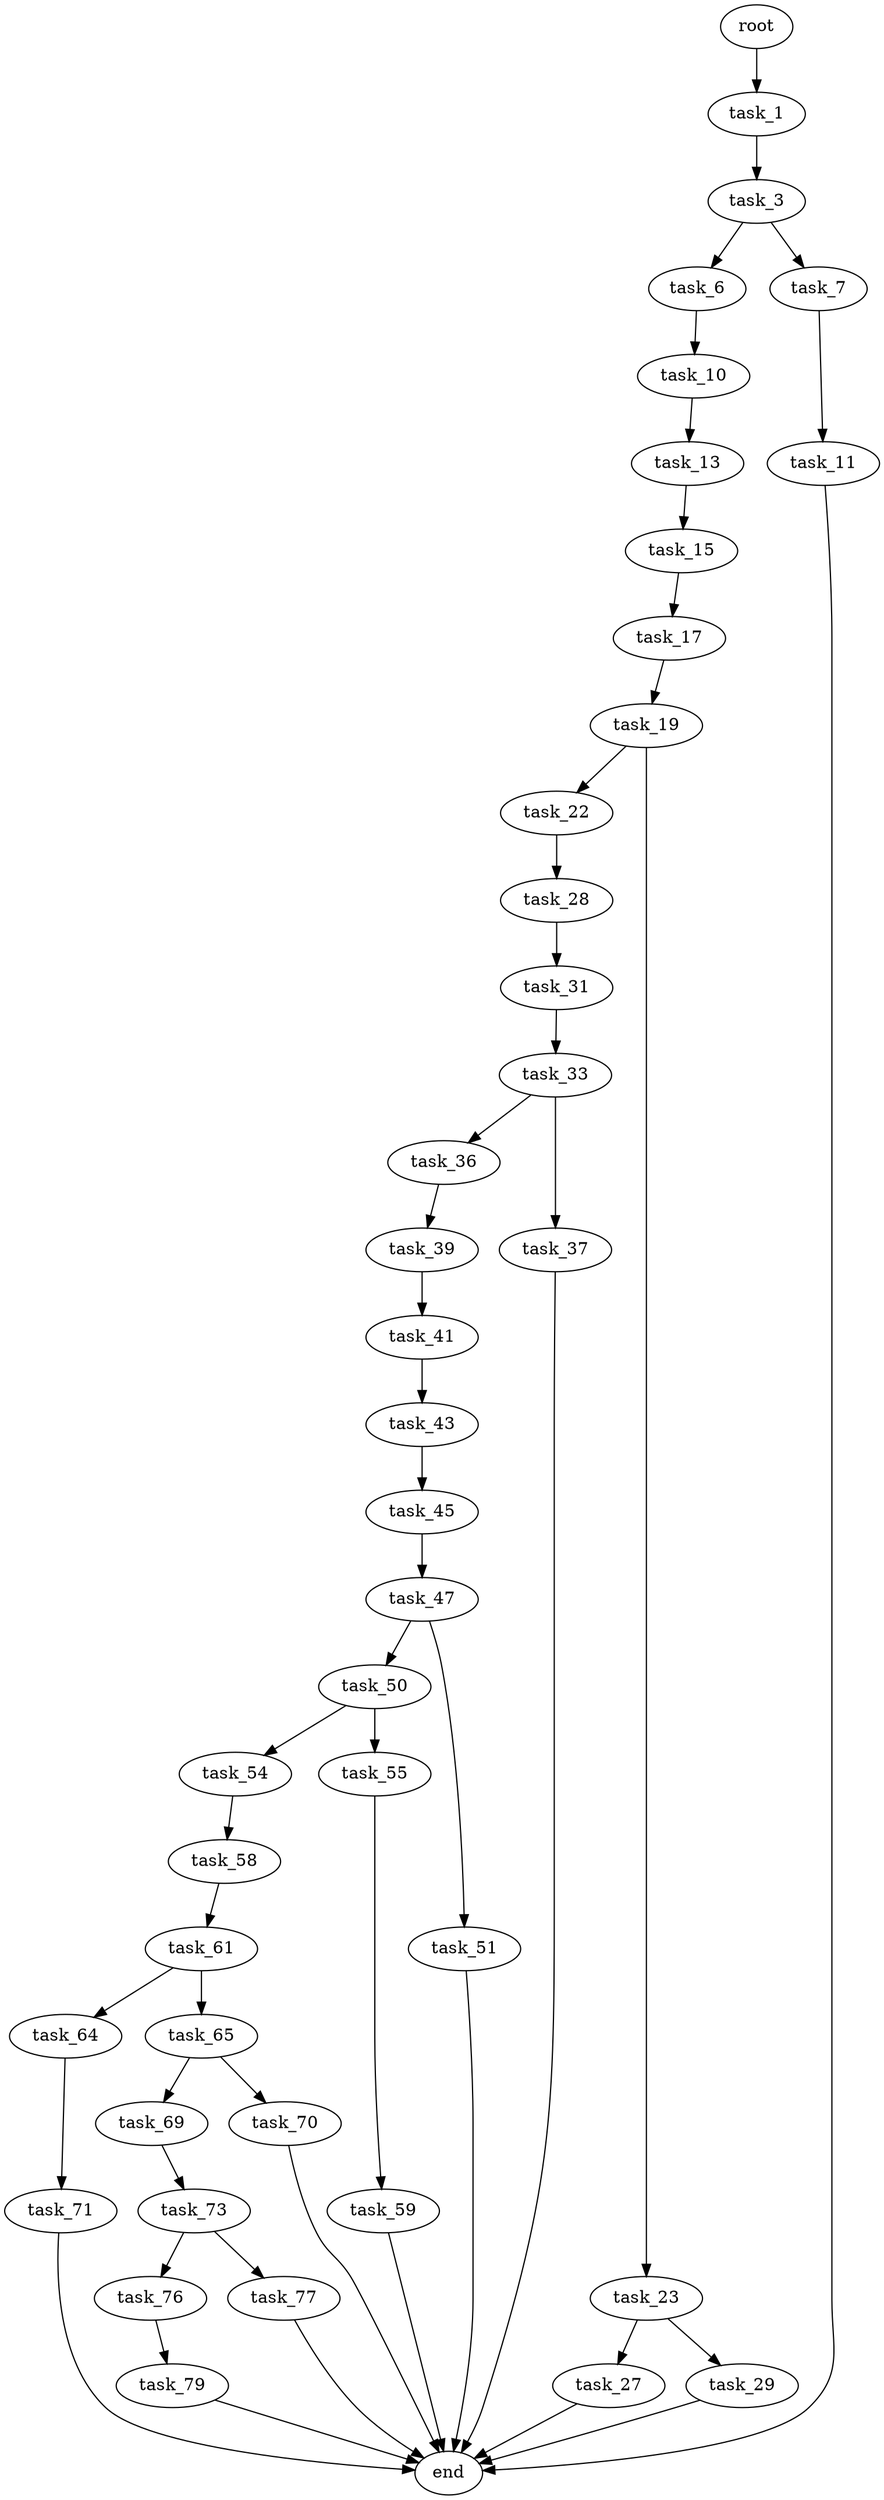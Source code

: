 digraph G {
  root [size="0.000000"];
  task_1 [size="1073741824000.000000"];
  task_3 [size="168251368764.000000"];
  task_6 [size="840049463223.000000"];
  task_7 [size="5341920564.000000"];
  task_10 [size="9036132510.000000"];
  task_11 [size="190782725472.000000"];
  task_13 [size="3547073385.000000"];
  end [size="0.000000"];
  task_15 [size="11571962458.000000"];
  task_17 [size="68719476736.000000"];
  task_19 [size="18550702806.000000"];
  task_22 [size="71878433485.000000"];
  task_23 [size="17044881914.000000"];
  task_28 [size="28991029248.000000"];
  task_27 [size="8589934592.000000"];
  task_29 [size="19451350230.000000"];
  task_31 [size="26116440634.000000"];
  task_33 [size="106619671287.000000"];
  task_36 [size="221142664646.000000"];
  task_37 [size="929919567585.000000"];
  task_39 [size="28991029248.000000"];
  task_41 [size="668091102958.000000"];
  task_43 [size="353990214359.000000"];
  task_45 [size="9241800795.000000"];
  task_47 [size="10980051694.000000"];
  task_50 [size="12219872382.000000"];
  task_51 [size="945838113150.000000"];
  task_54 [size="41117481384.000000"];
  task_55 [size="57002788729.000000"];
  task_58 [size="7835006915.000000"];
  task_59 [size="5377197044.000000"];
  task_61 [size="146354589305.000000"];
  task_64 [size="22185111781.000000"];
  task_65 [size="231928233984.000000"];
  task_71 [size="1853048239.000000"];
  task_69 [size="368293445632.000000"];
  task_70 [size="725652332747.000000"];
  task_73 [size="299448999772.000000"];
  task_76 [size="106011978784.000000"];
  task_77 [size="868486109501.000000"];
  task_79 [size="353020310557.000000"];

  root -> task_1 [size="1.000000"];
  task_1 -> task_3 [size="838860800.000000"];
  task_3 -> task_6 [size="134217728.000000"];
  task_3 -> task_7 [size="134217728.000000"];
  task_6 -> task_10 [size="679477248.000000"];
  task_7 -> task_11 [size="301989888.000000"];
  task_10 -> task_13 [size="209715200.000000"];
  task_11 -> end [size="1.000000"];
  task_13 -> task_15 [size="411041792.000000"];
  task_15 -> task_17 [size="209715200.000000"];
  task_17 -> task_19 [size="134217728.000000"];
  task_19 -> task_22 [size="838860800.000000"];
  task_19 -> task_23 [size="838860800.000000"];
  task_22 -> task_28 [size="75497472.000000"];
  task_23 -> task_27 [size="536870912.000000"];
  task_23 -> task_29 [size="536870912.000000"];
  task_28 -> task_31 [size="75497472.000000"];
  task_27 -> end [size="1.000000"];
  task_29 -> end [size="1.000000"];
  task_31 -> task_33 [size="536870912.000000"];
  task_33 -> task_36 [size="75497472.000000"];
  task_33 -> task_37 [size="75497472.000000"];
  task_36 -> task_39 [size="411041792.000000"];
  task_37 -> end [size="1.000000"];
  task_39 -> task_41 [size="75497472.000000"];
  task_41 -> task_43 [size="411041792.000000"];
  task_43 -> task_45 [size="411041792.000000"];
  task_45 -> task_47 [size="209715200.000000"];
  task_47 -> task_50 [size="838860800.000000"];
  task_47 -> task_51 [size="838860800.000000"];
  task_50 -> task_54 [size="301989888.000000"];
  task_50 -> task_55 [size="301989888.000000"];
  task_51 -> end [size="1.000000"];
  task_54 -> task_58 [size="679477248.000000"];
  task_55 -> task_59 [size="75497472.000000"];
  task_58 -> task_61 [size="411041792.000000"];
  task_59 -> end [size="1.000000"];
  task_61 -> task_64 [size="301989888.000000"];
  task_61 -> task_65 [size="301989888.000000"];
  task_64 -> task_71 [size="33554432.000000"];
  task_65 -> task_69 [size="301989888.000000"];
  task_65 -> task_70 [size="301989888.000000"];
  task_71 -> end [size="1.000000"];
  task_69 -> task_73 [size="411041792.000000"];
  task_70 -> end [size="1.000000"];
  task_73 -> task_76 [size="536870912.000000"];
  task_73 -> task_77 [size="536870912.000000"];
  task_76 -> task_79 [size="75497472.000000"];
  task_77 -> end [size="1.000000"];
  task_79 -> end [size="1.000000"];
}
